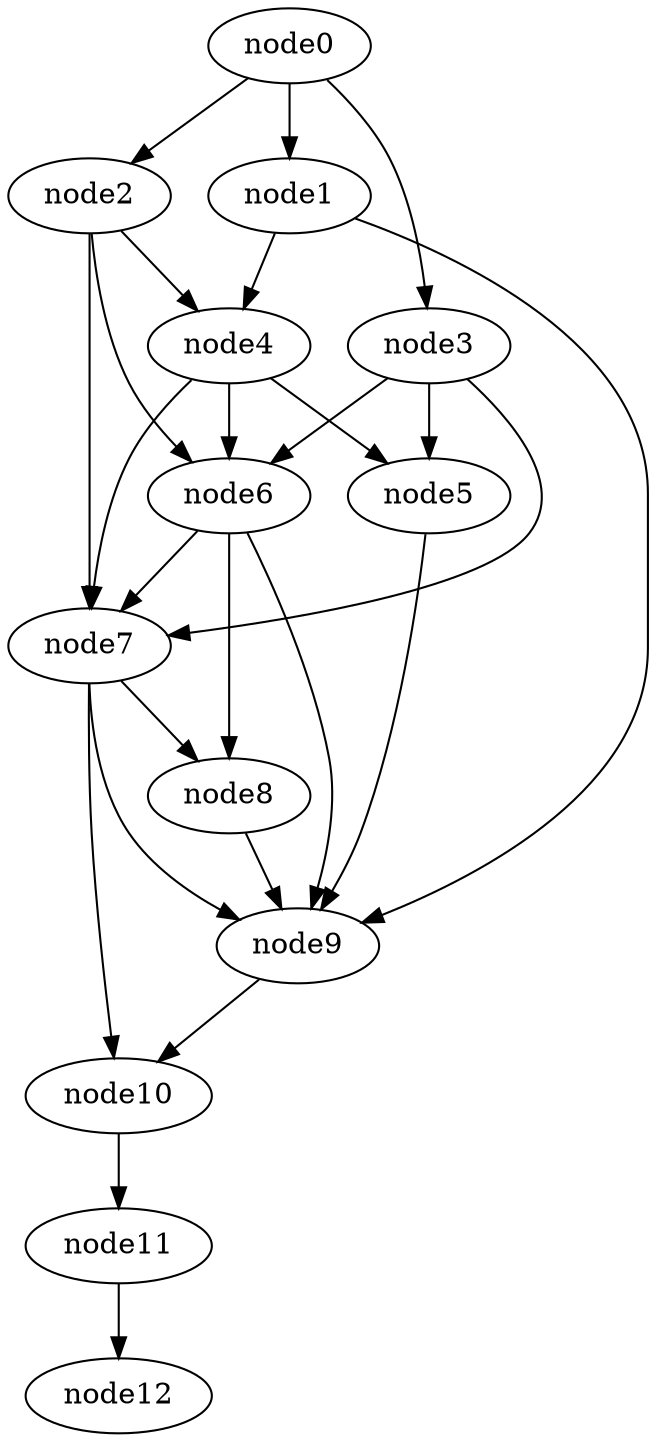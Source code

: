 digraph g{
	node12
	node11 -> node12
	node10 -> node11
	node9 -> node10
	node8 -> node9
	node7 -> node10
	node7 -> node9
	node7 -> node8
	node6 -> node9
	node6 -> node8
	node6 -> node7
	node5 -> node9
	node4 -> node7
	node4 -> node6
	node4 -> node5
	node3 -> node7
	node3 -> node6
	node3 -> node5
	node2 -> node7
	node2 -> node6
	node2 -> node4
	node1 -> node9
	node1 -> node4
	node0 -> node3
	node0 -> node2
	node0 -> node1
}

